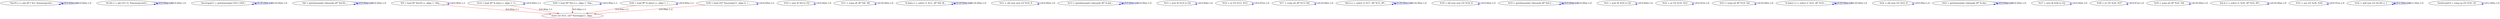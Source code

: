 digraph {
Node0x43377a0[label="  %d.05.i.i = phi i8* [ %5, %memcpy.exit..."];
Node0x43377a0 -> Node0x43377a0[label="D:0.00ns L:0",color=blue];
Node0x43377a0 -> Node0x43377a0[label="D:0.00ns L:0",color=blue];
Node0x4337880[label="  %i.04.i.i = phi i32 [ 0, %memcpy.exit5..."];
Node0x4337880 -> Node0x4337880[label="D:0.00ns L:0",color=blue];
Node0x4337880 -> Node0x4337880[label="D:0.00ns L:0",color=blue];
Node0x4337960[label="  %scevgep11 = getelementptr [18 x i32]*..."];
Node0x4337960 -> Node0x4337960[label="D:20.00ns L:0",color=blue];
Node0x4337960 -> Node0x4337960[label="D:20.00ns L:0",color=blue];
Node0x4337a40[label="  %8 = getelementptr inbounds i8* %d.05...."];
Node0x4337a40 -> Node0x4337a40[label="D:0.00ns L:0",color=blue];
Node0x4337a40 -> Node0x4337a40[label="D:0.00ns L:0",color=blue];
Node0x4337b20[label="  %9 = load i8* %d.05.i.i, align 1, !tba..."];
Node0x4337b20 -> Node0x4337b20[label="D:0.00ns L:1",color=blue];
Node0x4339750[label="  store i32 %31, i32* %scevgep11, align ..."];
Node0x4337b20 -> Node0x4339750[label="D:0.00ns L:1",color=red];
Node0x4337c00[label="  %10 = zext i8 %9 to i32"];
Node0x4337c00 -> Node0x4337c00[label="D:0.00ns L:0",color=blue];
Node0x4337ce0[label="  %11 = icmp ult i8* %8, %6"];
Node0x4337ce0 -> Node0x4337ce0[label="D:20.00ns L:0",color=blue];
Node0x4337dc0[label="  %.data.i.i = select i1 %11, i8* %8, i8..."];
Node0x4337dc0 -> Node0x4337dc0[label="D:20.00ns L:0",color=blue];
Node0x4337dc0 -> Node0x4337dc0[label="D:20.00ns L:0",color=blue];
Node0x4337ea0[label="  %12 = shl nuw nsw i32 %10, 8"];
Node0x4337ea0 -> Node0x4337ea0[label="D:0.00ns L:0",color=blue];
Node0x4337f80[label="  %13 = getelementptr inbounds i8* %.dat..."];
Node0x4337f80 -> Node0x4337f80[label="D:0.00ns L:0",color=blue];
Node0x4337f80 -> Node0x4337f80[label="D:0.00ns L:0",color=blue];
Node0x4338060[label="  %14 = load i8* %.data.i.i, align 1, !t..."];
Node0x4338060 -> Node0x4338060[label="D:0.00ns L:1",color=blue];
Node0x4338060 -> Node0x4339750[label="D:0.00ns L:1",color=red];
Node0x4338140[label="  %15 = zext i8 %14 to i32"];
Node0x4338140 -> Node0x4338140[label="D:0.00ns L:0",color=blue];
Node0x4338220[label="  %16 = or i32 %12, %15"];
Node0x4338220 -> Node0x4338220[label="D:0.87ns L:0",color=blue];
Node0x4338300[label="  %17 = icmp ult i8* %13, %6"];
Node0x4338300 -> Node0x4338300[label="D:20.00ns L:0",color=blue];
Node0x43383e0[label="  %d.2.i.i = select i1 %17, i8* %13, i8*..."];
Node0x43383e0 -> Node0x43383e0[label="D:20.00ns L:0",color=blue];
Node0x43383e0 -> Node0x43383e0[label="D:20.00ns L:0",color=blue];
Node0x4358240[label="  %18 = shl nuw nsw i32 %16, 8"];
Node0x4358240 -> Node0x4358240[label="D:0.00ns L:0",color=blue];
Node0x4358320[label="  %19 = getelementptr inbounds i8* %d.2...."];
Node0x4358320 -> Node0x4358320[label="D:0.00ns L:0",color=blue];
Node0x4358320 -> Node0x4358320[label="D:0.00ns L:0",color=blue];
Node0x4358400[label="  %20 = load i8* %d.2.i.i, align 1, !tba..."];
Node0x4358400 -> Node0x4358400[label="D:0.00ns L:1",color=blue];
Node0x4358400 -> Node0x4339750[label="D:0.00ns L:1",color=red];
Node0x43584e0[label="  %21 = zext i8 %20 to i32"];
Node0x43584e0 -> Node0x43584e0[label="D:0.00ns L:0",color=blue];
Node0x4338cd0[label="  %22 = or i32 %18, %21"];
Node0x4338cd0 -> Node0x4338cd0[label="D:0.87ns L:0",color=blue];
Node0x4338db0[label="  %23 = icmp ult i8* %19, %6"];
Node0x4338db0 -> Node0x4338db0[label="D:20.00ns L:0",color=blue];
Node0x4338e90[label="  %.data1.i.i = select i1 %23, i8* %19, ..."];
Node0x4338e90 -> Node0x4338e90[label="D:20.00ns L:0",color=blue];
Node0x4338e90 -> Node0x4338e90[label="D:20.00ns L:0",color=blue];
Node0x4338f70[label="  %24 = shl nuw i32 %22, 8"];
Node0x4338f70 -> Node0x4338f70[label="D:0.00ns L:0",color=blue];
Node0x4339050[label="  %25 = getelementptr inbounds i8* %.dat..."];
Node0x4339050 -> Node0x4339050[label="D:0.00ns L:0",color=blue];
Node0x4339050 -> Node0x4339050[label="D:0.00ns L:0",color=blue];
Node0x4339130[label="  %26 = load i8* %.data1.i.i, align 1, !..."];
Node0x4339130 -> Node0x4339130[label="D:0.00ns L:1",color=blue];
Node0x4339130 -> Node0x4339750[label="D:0.00ns L:1",color=red];
Node0x4339210[label="  %27 = zext i8 %26 to i32"];
Node0x4339210 -> Node0x4339210[label="D:0.00ns L:0",color=blue];
Node0x43392f0[label="  %28 = or i32 %24, %27"];
Node0x43392f0 -> Node0x43392f0[label="D:0.87ns L:0",color=blue];
Node0x43393d0[label="  %29 = icmp ult i8* %25, %6"];
Node0x43393d0 -> Node0x43393d0[label="D:20.00ns L:0",color=blue];
Node0x43394b0[label="  %d.4.i.i = select i1 %29, i8* %25, i8*..."];
Node0x43394b0 -> Node0x43394b0[label="D:20.00ns L:0",color=blue];
Node0x4339590[label="  %30 = load i32* %scevgep11, align 4, !..."];
Node0x4339590 -> Node0x4339590[label="D:0.00ns L:2",color=blue];
Node0x4339590 -> Node0x4339750[label="D:0.00ns L:2",color=red];
Node0x4339670[label="  %31 = xor i32 %28, %30"];
Node0x4339670 -> Node0x4339670[label="D:0.91ns L:0",color=blue];
Node0x4339830[label="  %32 = add nsw i32 %i.04.i.i, 1"];
Node0x4339830 -> Node0x4339830[label="D:2.50ns L:0",color=blue];
Node0x4339830 -> Node0x4339830[label="D:2.50ns L:0",color=blue];
Node0x4339910[label="  %exitcond10 = icmp eq i32 %32, 18"];
Node0x4339910 -> Node0x4339910[label="D:2.49ns L:0",color=blue];
}

